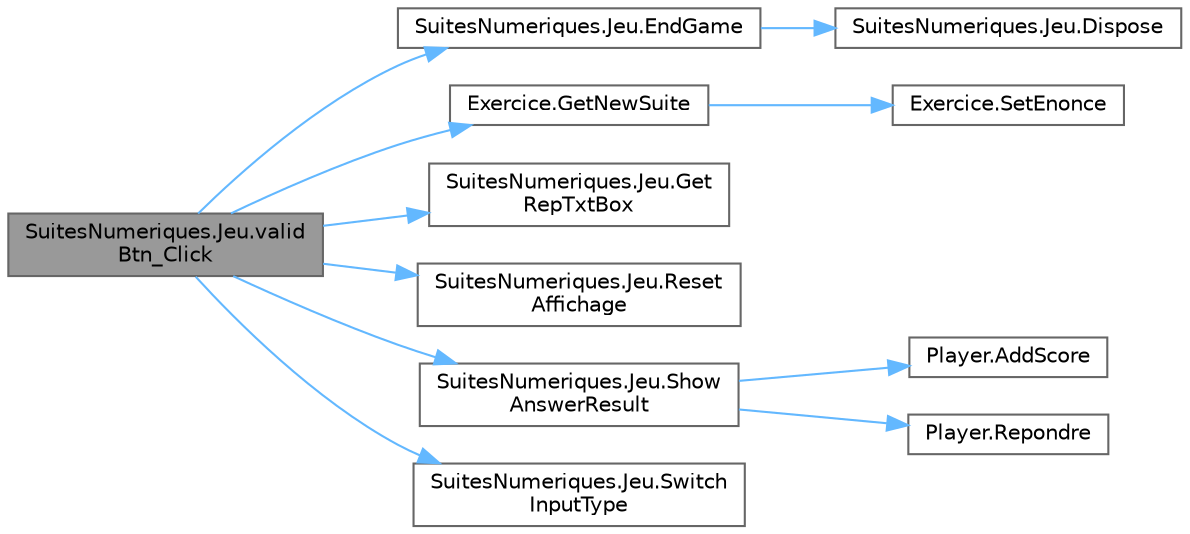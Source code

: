 digraph "SuitesNumeriques.Jeu.validBtn_Click"
{
 // LATEX_PDF_SIZE
  bgcolor="transparent";
  edge [fontname=Helvetica,fontsize=10,labelfontname=Helvetica,labelfontsize=10];
  node [fontname=Helvetica,fontsize=10,shape=box,height=0.2,width=0.4];
  rankdir="LR";
  Node1 [id="Node000001",label="SuitesNumeriques.Jeu.valid\lBtn_Click",height=0.2,width=0.4,color="gray40", fillcolor="grey60", style="filled", fontcolor="black",tooltip="Soummettre la réponse d'un joueur."];
  Node1 -> Node2 [id="edge1_Node000001_Node000002",color="steelblue1",style="solid",tooltip=" "];
  Node2 [id="Node000002",label="SuitesNumeriques.Jeu.EndGame",height=0.2,width=0.4,color="grey40", fillcolor="white", style="filled",URL="$class_suites_numeriques_1_1_jeu.html#a631b774ea628b4db3585160e7c34e043",tooltip="Fin d'une partie, on crée un formulaire de fin auquel on passe notre reference du menu principal."];
  Node2 -> Node3 [id="edge2_Node000002_Node000003",color="steelblue1",style="solid",tooltip=" "];
  Node3 [id="Node000003",label="SuitesNumeriques.Jeu.Dispose",height=0.2,width=0.4,color="grey40", fillcolor="white", style="filled",URL="$class_suites_numeriques_1_1_jeu.html#a7b1cfd01be863ab8b35768ffdcf4a01a",tooltip="Clean up any resources being used."];
  Node1 -> Node4 [id="edge3_Node000001_Node000004",color="steelblue1",style="solid",tooltip=" "];
  Node4 [id="Node000004",label="Exercice.GetNewSuite",height=0.2,width=0.4,color="grey40", fillcolor="white", style="filled",URL="$class_exercice.html#ac937f6597b7eb65864d9b8273bc80fe9",tooltip="Sert à (re)génèrer l'exercice."];
  Node4 -> Node5 [id="edge4_Node000004_Node000005",color="steelblue1",style="solid",tooltip=" "];
  Node5 [id="Node000005",label="Exercice.SetEnonce",height=0.2,width=0.4,color="grey40", fillcolor="white", style="filled",URL="$class_exercice.html#aaee8856bd1ba57c711ced217505a8935",tooltip="Servira à générer l'énoncé et le format de réponse correspondant au type d'exercice."];
  Node1 -> Node6 [id="edge5_Node000001_Node000006",color="steelblue1",style="solid",tooltip=" "];
  Node6 [id="Node000006",label="SuitesNumeriques.Jeu.Get\lRepTxtBox",height=0.2,width=0.4,color="grey40", fillcolor="white", style="filled",URL="$class_suites_numeriques_1_1_jeu.html#a972675cbf962359d13190bb80d1869e4",tooltip="Get la TextBox depuis les formulaires enfant."];
  Node1 -> Node7 [id="edge6_Node000001_Node000007",color="steelblue1",style="solid",tooltip=" "];
  Node7 [id="Node000007",label="SuitesNumeriques.Jeu.Reset\lAffichage",height=0.2,width=0.4,color="grey40", fillcolor="white", style="filled",URL="$class_suites_numeriques_1_1_jeu.html#adc902c2c1c73316be2514767dcd56058",tooltip="Rafraichit l'affichage du formulaire par rapport au joueur dont c'est le tour."];
  Node1 -> Node8 [id="edge7_Node000001_Node000008",color="steelblue1",style="solid",tooltip=" "];
  Node8 [id="Node000008",label="SuitesNumeriques.Jeu.Show\lAnswerResult",height=0.2,width=0.4,color="grey40", fillcolor="white", style="filled",URL="$class_suites_numeriques_1_1_jeu.html#a09d1f926392fa695c6a374ecc643179b",tooltip="Affiche le résultat dans une message box (maladroit car n'est qu'un appel d'une méthode de Player)"];
  Node8 -> Node9 [id="edge8_Node000008_Node000009",color="steelblue1",style="solid",tooltip=" "];
  Node9 [id="Node000009",label="Player.AddScore",height=0.2,width=0.4,color="grey40", fillcolor="white", style="filled",URL="$class_player.html#a9e917f1f4be96b145e90e3b673036be5",tooltip="Ajoute les points de réponse à une question."];
  Node8 -> Node10 [id="edge9_Node000008_Node000010",color="steelblue1",style="solid",tooltip=" "];
  Node10 [id="Node000010",label="Player.Repondre",height=0.2,width=0.4,color="grey40", fillcolor="white", style="filled",URL="$class_player.html#ae092ed81316e600adb40494143e0ac72",tooltip="Traiter la réponse d'un joueur par rapport à la question."];
  Node1 -> Node11 [id="edge10_Node000001_Node000011",color="steelblue1",style="solid",tooltip=" "];
  Node11 [id="Node000011",label="SuitesNumeriques.Jeu.Switch\lInputType",height=0.2,width=0.4,color="grey40", fillcolor="white", style="filled",URL="$class_suites_numeriques_1_1_jeu.html#ae6e0a3852dabc72780af2088b8bfe4d7",tooltip="Permet de switch entre radio button, double textbox et textbox."];
}
